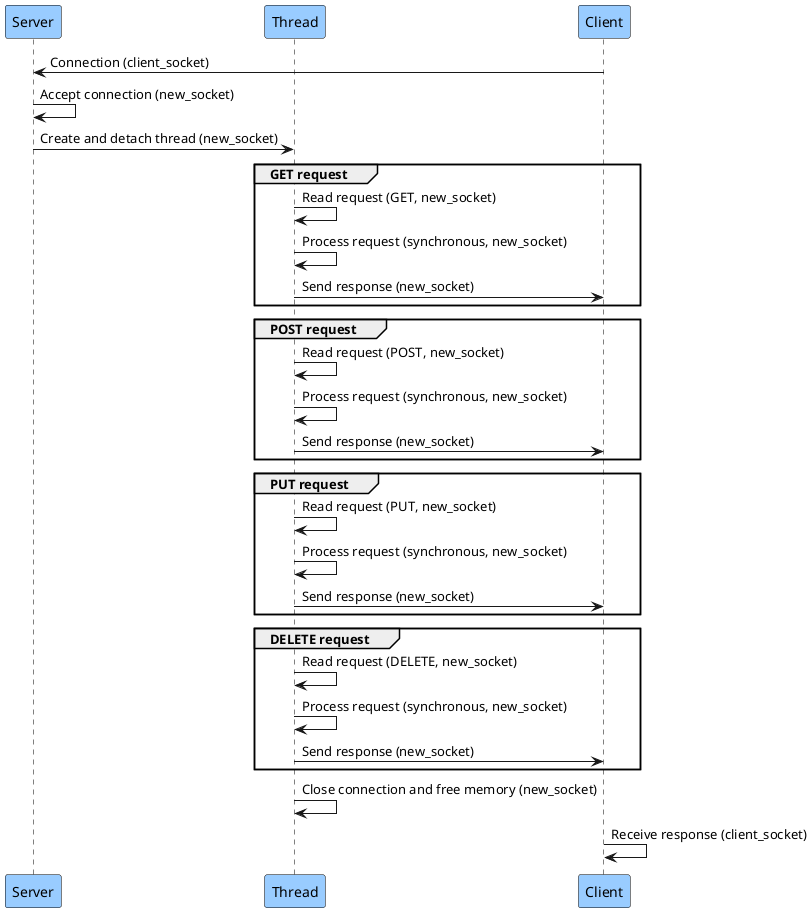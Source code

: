 @startuml
skinparam sequence {
    LifeLineBorderColor black
    LifeLineBackgroundColor #99CCFF
    ParticipantBorderColor black
    ParticipantBackgroundColor #99CCFF
    SequenceGroupBorderColor black
    SequenceGroupBackgroundColor #99CCFF
}

participant Server
participant "Thread" as Thread

Client -> Server: Connection (client_socket)
Server -> Server: Accept connection (new_socket)
Server -> Thread: Create and detach thread (new_socket)
group GET request
    Thread -> Thread: Read request (GET, new_socket)
    Thread -> Thread: Process request (synchronous, new_socket)
    Thread -> Client: Send response (new_socket)
end
group POST request
    Thread -> Thread: Read request (POST, new_socket)
    Thread -> Thread: Process request (synchronous, new_socket)
    Thread -> Client: Send response (new_socket)
end
group PUT request
    Thread -> Thread: Read request (PUT, new_socket)
    Thread -> Thread: Process request (synchronous, new_socket)
    Thread -> Client: Send response (new_socket)
end
group DELETE request
    Thread -> Thread: Read request (DELETE, new_socket)
    Thread -> Thread: Process request (synchronous, new_socket)
    Thread -> Client: Send response (new_socket)
end
Thread -> Thread: Close connection and free memory (new_socket)
Client -> Client: Receive response (client_socket)
@enduml